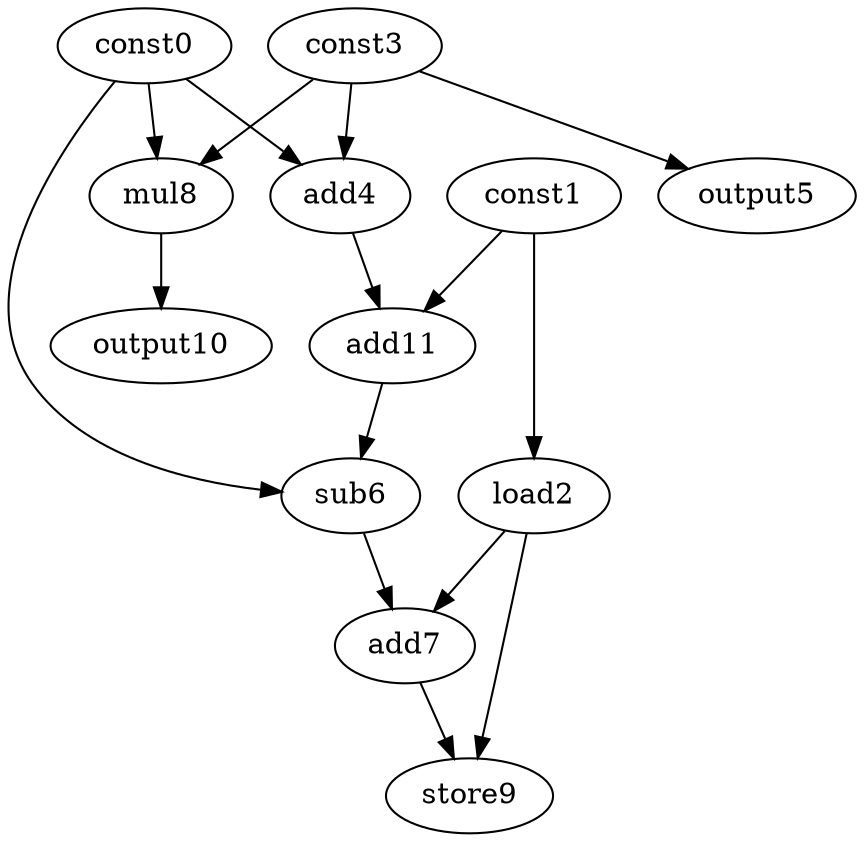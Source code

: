 digraph G { 
const0[opcode=const]; 
const1[opcode=const]; 
load2[opcode=load]; 
const3[opcode=const]; 
add4[opcode=add]; 
output5[opcode=output]; 
sub6[opcode=sub]; 
add7[opcode=add]; 
mul8[opcode=mul]; 
store9[opcode=store]; 
output10[opcode=output]; 
add11[opcode=add]; 
const1->load2[operand=0];
const0->add4[operand=0];
const3->add4[operand=1];
const3->output5[operand=0];
const0->mul8[operand=0];
const3->mul8[operand=1];
mul8->output10[operand=0];
const1->add11[operand=0];
add4->add11[operand=1];
const0->sub6[operand=0];
add11->sub6[operand=1];
load2->add7[operand=0];
sub6->add7[operand=1];
add7->store9[operand=0];
load2->store9[operand=1];
}
